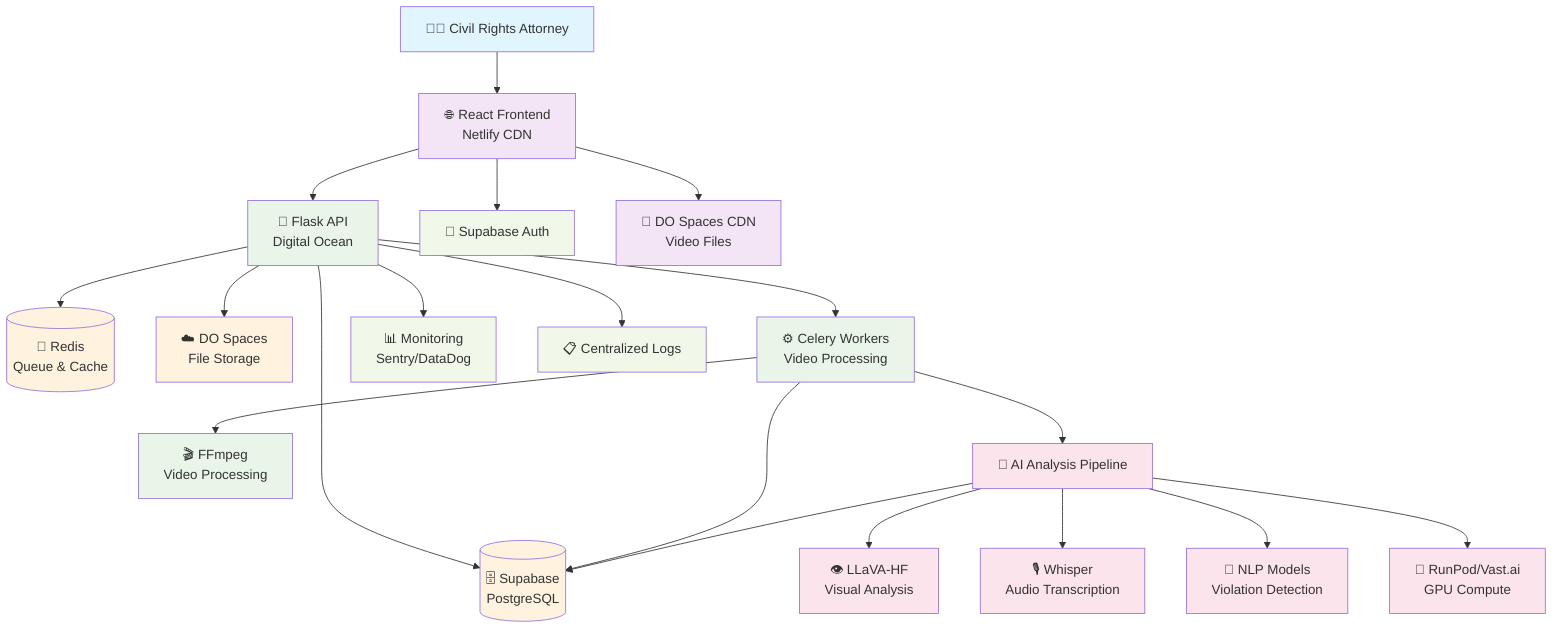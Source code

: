 graph TB
    %% User Layer
    U[👨‍💼 Civil Rights Attorney] --> FE[🌐 React Frontend<br/>Netlify CDN]
    
    %% Frontend Layer
    FE --> API[🔗 Flask API<br/>Digital Ocean]
    FE --> AUTH[🔐 Supabase Auth]
    FE --> CDN[📁 DO Spaces CDN<br/>Video Files]
    
    %% Backend Services
    API --> DB[(🗄️ Supabase<br/>PostgreSQL)]
    API --> REDIS[(📮 Redis<br/>Queue & Cache)]
    API --> STORAGE[☁️ DO Spaces<br/>File Storage]
    
    %% AI Processing Pipeline
    API --> QUEUE[⚙️ Celery Workers<br/>Video Processing]
    QUEUE --> FFMPEG[🎬 FFmpeg<br/>Video Processing]
    QUEUE --> AI_PIPELINE[🤖 AI Analysis Pipeline]
    
    %% AI Models
    AI_PIPELINE --> LLAVA[👁️ LLaVA-HF<br/>Visual Analysis]
    AI_PIPELINE --> WHISPER[🎙️ Whisper<br/>Audio Transcription]
    AI_PIPELINE --> NLP[📝 NLP Models<br/>Violation Detection]
    
    %% External GPU Compute
    AI_PIPELINE --> GPU[🚀 RunPod/Vast.ai<br/>GPU Compute]
    
    %% Monitoring & Security
    API --> MONITOR[📊 Monitoring<br/>Sentry/DataDog]
    API --> LOGS[📋 Centralized Logs]
    
    %% Data Flow
    QUEUE --> DB
    AI_PIPELINE --> DB
    
    %% Styling
    classDef user fill:#e1f5fe
    classDef frontend fill:#f3e5f5
    classDef backend fill:#e8f5e8
    classDef database fill:#fff3e0
    classDef ai fill:#fce4ec
    classDef external fill:#f1f8e9
    
    class U user
    class FE,CDN frontend
    class API,QUEUE,FFMPEG backend
    class DB,REDIS,STORAGE database
    class AI_PIPELINE,LLAVA,WHISPER,NLP,GPU ai
    class AUTH,MONITOR,LOGS external